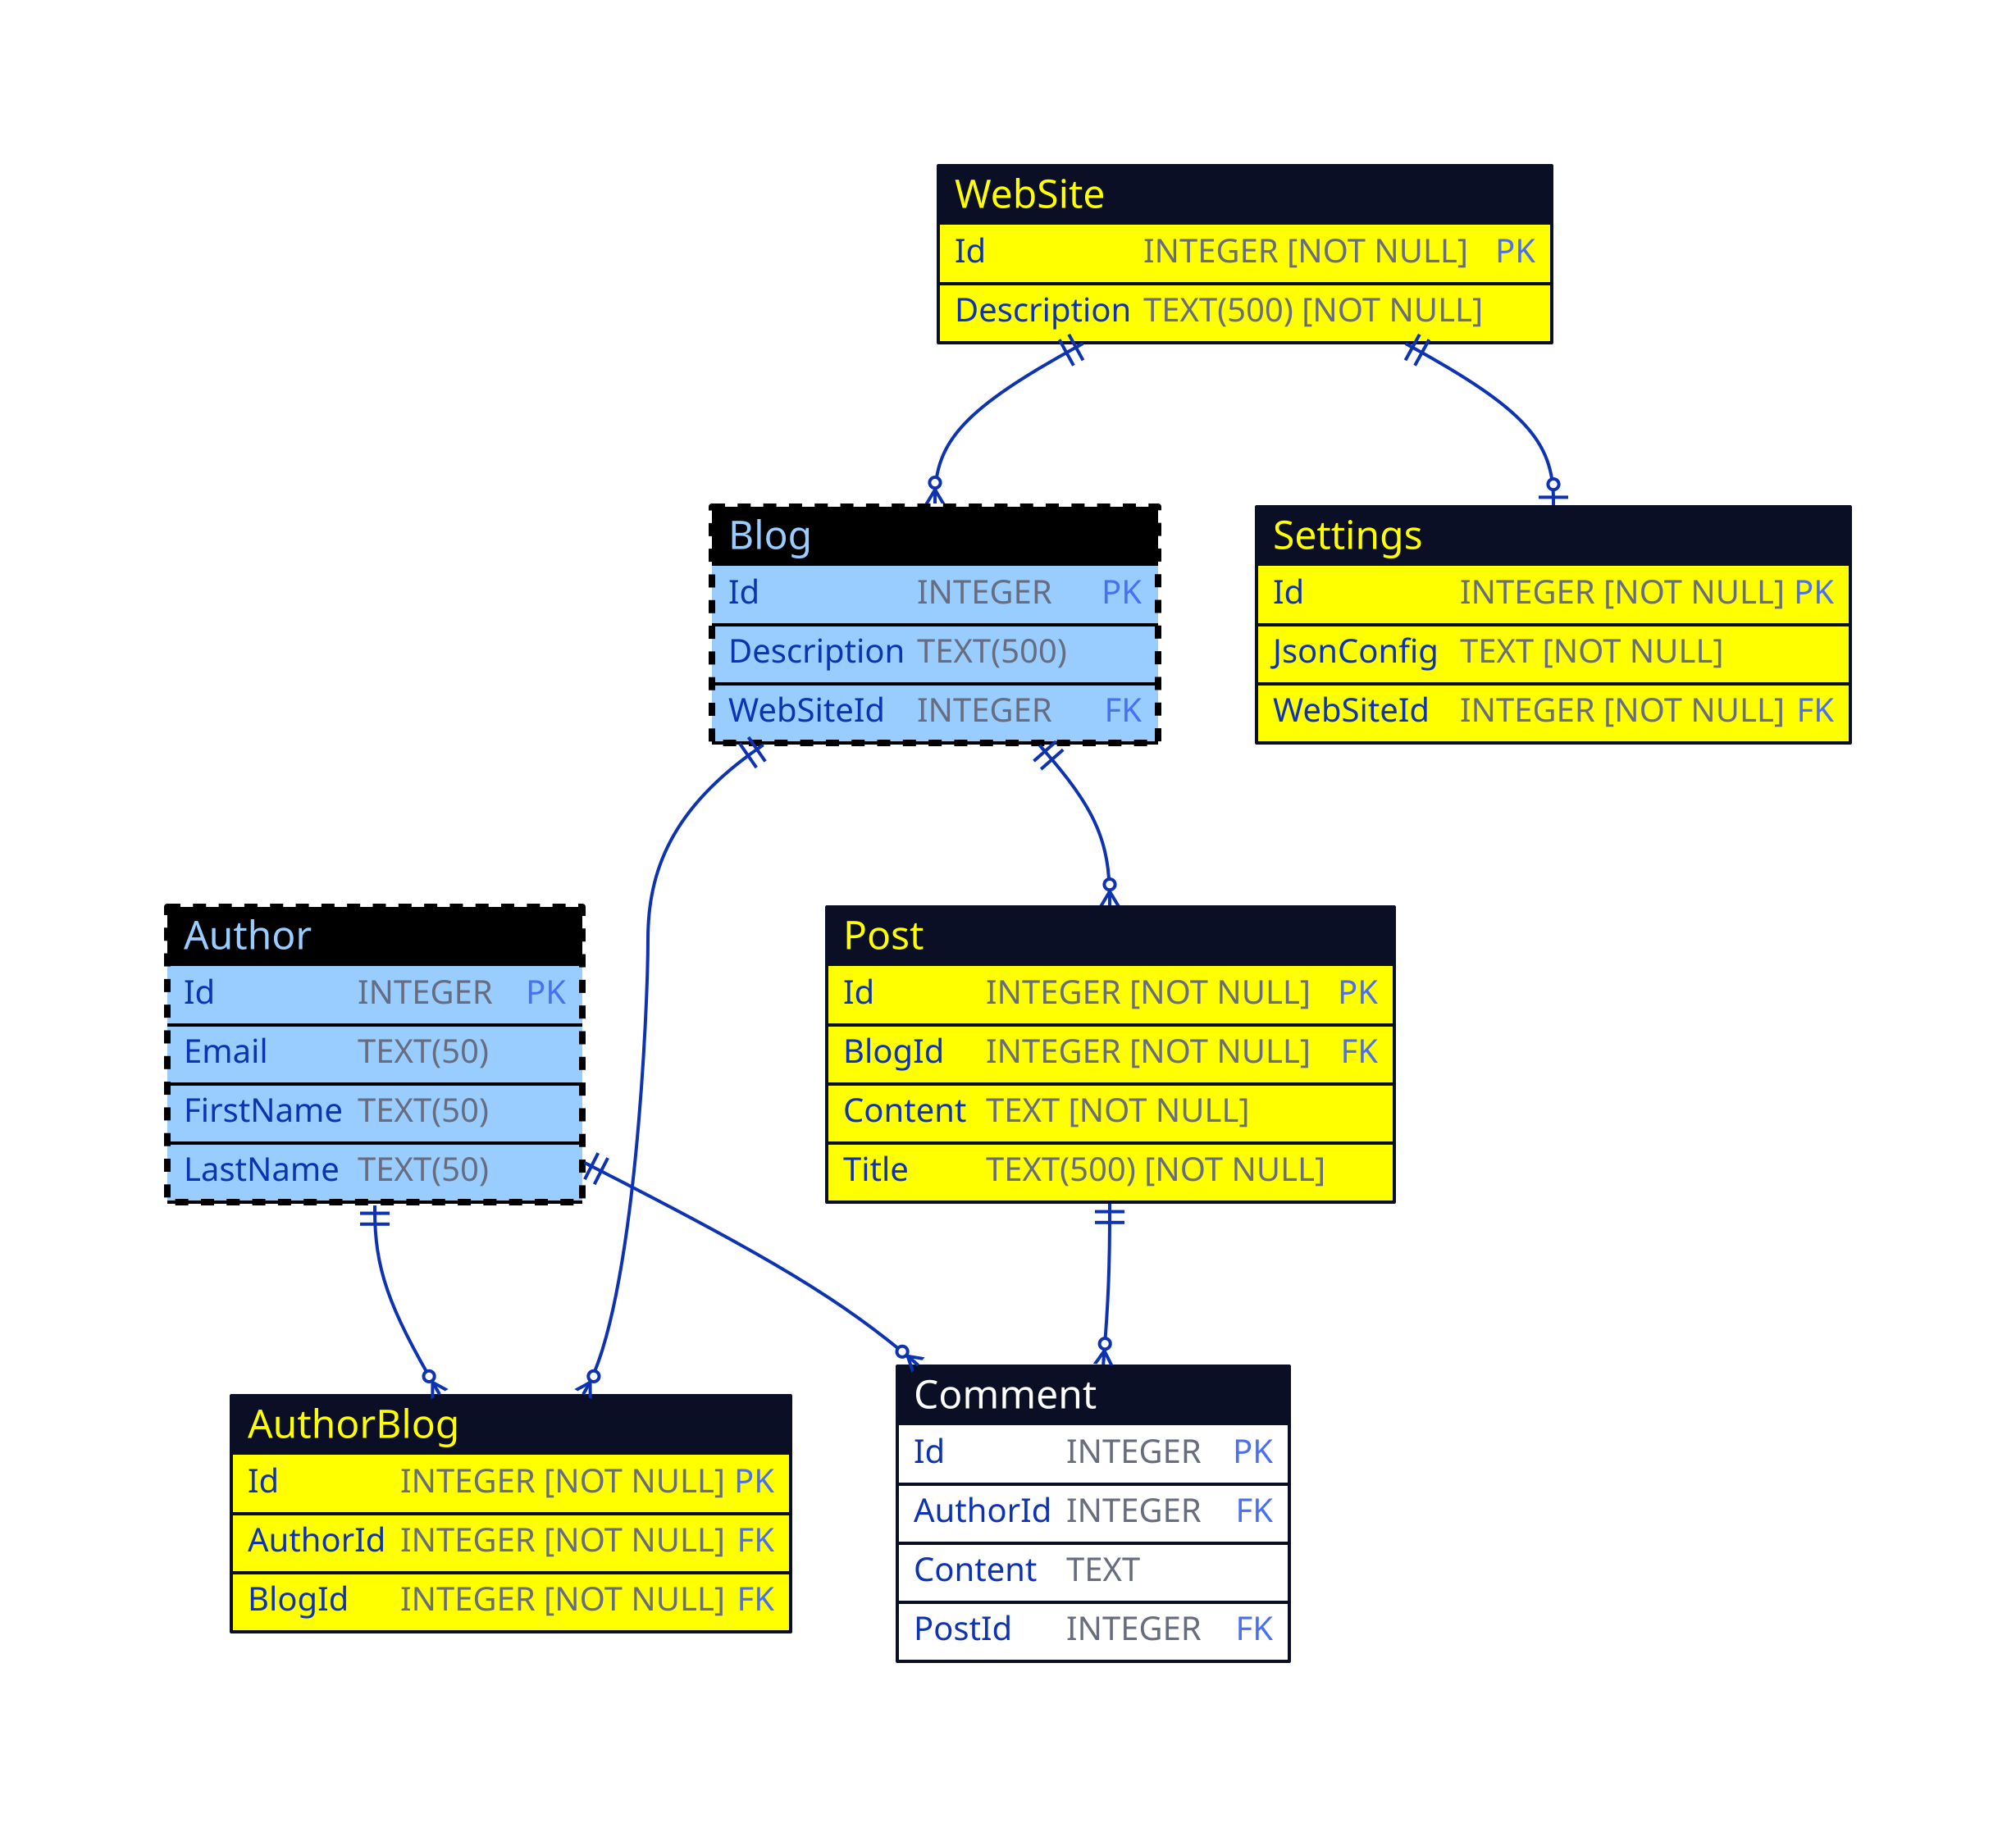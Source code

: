 Author: {
  shape: sql_table

  style: {
    fill: black
    stroke: \#99ccff
    stroke-width: 4
    stroke-dash: 2
  }

  Id: INTEGER {constraint: primary_key}
  Email: TEXT(50)
  FirstName: TEXT(50)
  LastName: TEXT(50)
}

AuthorBlog: {
  shape: sql_table

  style: {
    stroke: yellow
  }

  Id: INTEGER \[NOT NULL\] {constraint: primary_key}
  AuthorId: INTEGER \[NOT NULL\] {constraint: foreign_key}
  BlogId: INTEGER \[NOT NULL\] {constraint: foreign_key}
}

Blog: {
  shape: sql_table

  style: {
    fill: black
    stroke: \#99ccff
    stroke-width: 4
    stroke-dash: 2
  }

  Id: INTEGER {constraint: primary_key}
  Description: TEXT(500)
  WebSiteId: INTEGER {constraint: foreign_key}
}

Comment: {
  shape: sql_table

  Id: INTEGER {constraint: primary_key}
  AuthorId: INTEGER {constraint: foreign_key}
  Content: TEXT
  PostId: INTEGER {constraint: foreign_key}
}

Post: {
  shape: sql_table

  style: {
    stroke: yellow
  }

  Id: INTEGER \[NOT NULL\] {constraint: primary_key}
  BlogId: INTEGER \[NOT NULL\] {constraint: foreign_key}
  Content: TEXT \[NOT NULL\]
  Title: TEXT(500) \[NOT NULL\]
}

Settings: {
  shape: sql_table

  style: {
    stroke: yellow
  }

  Id: INTEGER \[NOT NULL\] {constraint: primary_key}
  JsonConfig: TEXT \[NOT NULL\]
  WebSiteId: INTEGER \[NOT NULL\] {constraint: foreign_key}
}

WebSite: {
  shape: sql_table

  style: {
    stroke: yellow
  }

  Id: INTEGER \[NOT NULL\] {constraint: primary_key}
  Description: TEXT(500) \[NOT NULL\]
}

Author.Id <-> AuthorBlog.AuthorId: {
  source-arrowhead: {
    shape: cf-one-required
  }
  target-arrowhead: {
    shape: cf-many
  }
  style: {
    font-size: 18
    font-color: blue
    bold: true
  }
}

Blog.Id <-> AuthorBlog.BlogId: {
  source-arrowhead: {
    shape: cf-one-required
  }
  target-arrowhead: {
    shape: cf-many
  }
  style: {
    font-size: 18
    font-color: blue
    bold: true
  }
}

WebSite.Id <-> Blog.WebSiteId: {
  source-arrowhead: {
    shape: cf-one-required
  }
  target-arrowhead: {
    shape: cf-many
  }
  style: {
    font-size: 18
    font-color: blue
    bold: true
  }
}

Author.Id <-> Comment.AuthorId: {
  source-arrowhead: {
    shape: cf-one-required
  }
  target-arrowhead: {
    shape: cf-many
  }
  style: {
    font-size: 18
    font-color: blue
    bold: true
  }
}

Post.Id <-> Comment.PostId: {
  source-arrowhead: {
    shape: cf-one-required
  }
  target-arrowhead: {
    shape: cf-many
  }
  style: {
    font-size: 18
    font-color: blue
    bold: true
  }
}

Blog.Id <-> Post.BlogId: {
  source-arrowhead: {
    shape: cf-one-required
  }
  target-arrowhead: {
    shape: cf-many
  }
  style: {
    font-size: 18
    font-color: blue
    bold: true
  }
}

WebSite.Id <-> Settings.WebSiteId: {
  source-arrowhead: {
    shape: cf-one-required
  }
  target-arrowhead: {
    shape: cf-one
  }
  style: {
    font-size: 18
    font-color: blue
    bold: true
  }
}
